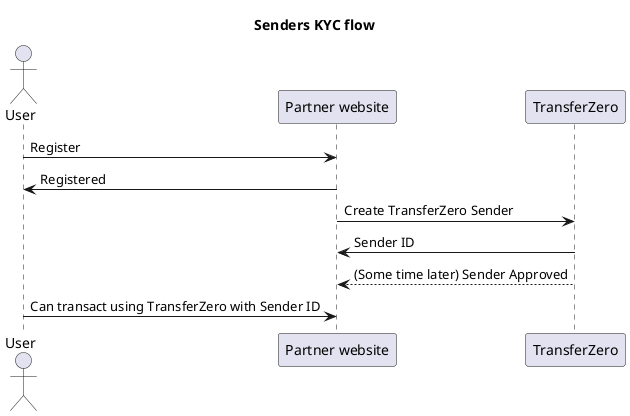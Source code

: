 @startuml

title "Senders KYC flow"

actor User

User -> "Partner website": Register
"Partner website" -> User: Registered
"Partner website" -> TransferZero: Create TransferZero Sender
TransferZero -> "Partner website": Sender ID
TransferZero --> "Partner website": (Some time later) Sender Approved
User -> "Partner website": Can transact using TransferZero with Sender ID
@enduml
